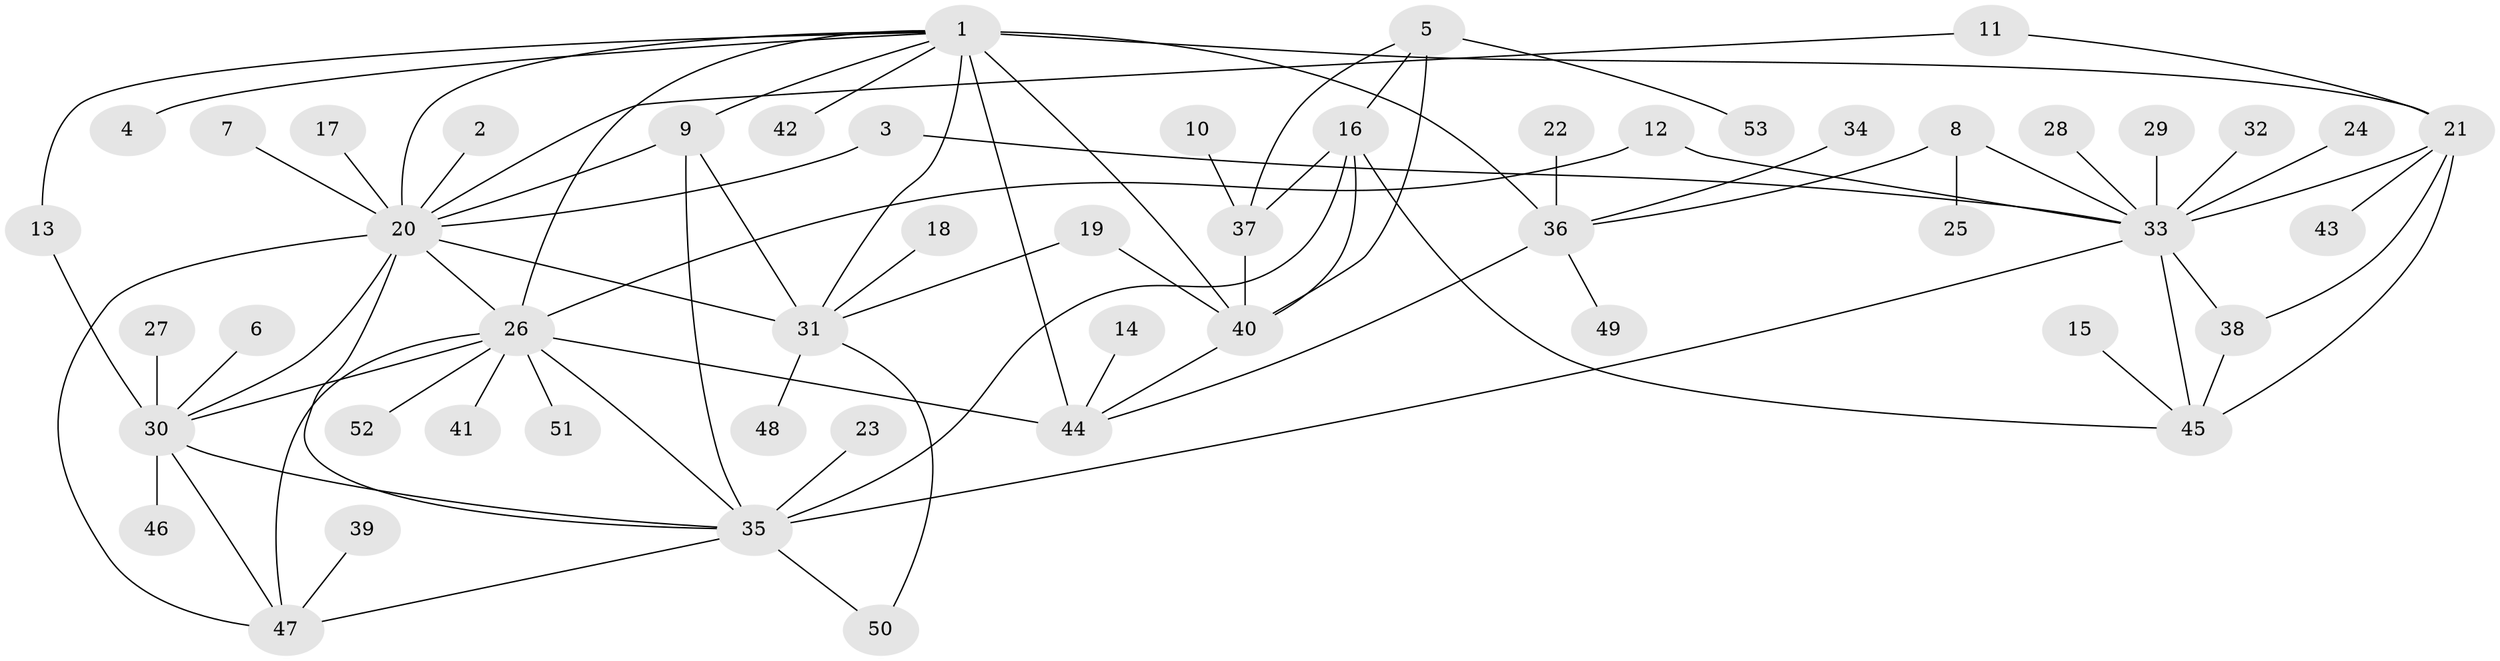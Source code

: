 // original degree distribution, {9: 0.05660377358490566, 6: 0.04716981132075472, 8: 0.018867924528301886, 5: 0.04716981132075472, 14: 0.009433962264150943, 11: 0.009433962264150943, 10: 0.009433962264150943, 7: 0.03773584905660377, 1: 0.5094339622641509, 2: 0.19811320754716982, 3: 0.05660377358490566}
// Generated by graph-tools (version 1.1) at 2025/26/03/09/25 03:26:44]
// undirected, 53 vertices, 82 edges
graph export_dot {
graph [start="1"]
  node [color=gray90,style=filled];
  1;
  2;
  3;
  4;
  5;
  6;
  7;
  8;
  9;
  10;
  11;
  12;
  13;
  14;
  15;
  16;
  17;
  18;
  19;
  20;
  21;
  22;
  23;
  24;
  25;
  26;
  27;
  28;
  29;
  30;
  31;
  32;
  33;
  34;
  35;
  36;
  37;
  38;
  39;
  40;
  41;
  42;
  43;
  44;
  45;
  46;
  47;
  48;
  49;
  50;
  51;
  52;
  53;
  1 -- 4 [weight=1.0];
  1 -- 9 [weight=2.0];
  1 -- 13 [weight=1.0];
  1 -- 20 [weight=2.0];
  1 -- 21 [weight=2.0];
  1 -- 26 [weight=1.0];
  1 -- 31 [weight=2.0];
  1 -- 36 [weight=2.0];
  1 -- 40 [weight=1.0];
  1 -- 42 [weight=1.0];
  1 -- 44 [weight=4.0];
  2 -- 20 [weight=1.0];
  3 -- 20 [weight=1.0];
  3 -- 33 [weight=1.0];
  5 -- 16 [weight=1.0];
  5 -- 37 [weight=1.0];
  5 -- 40 [weight=2.0];
  5 -- 53 [weight=1.0];
  6 -- 30 [weight=1.0];
  7 -- 20 [weight=1.0];
  8 -- 25 [weight=1.0];
  8 -- 33 [weight=1.0];
  8 -- 36 [weight=1.0];
  9 -- 20 [weight=1.0];
  9 -- 31 [weight=1.0];
  9 -- 35 [weight=1.0];
  10 -- 37 [weight=1.0];
  11 -- 20 [weight=1.0];
  11 -- 21 [weight=1.0];
  12 -- 26 [weight=1.0];
  12 -- 33 [weight=1.0];
  13 -- 30 [weight=1.0];
  14 -- 44 [weight=1.0];
  15 -- 45 [weight=1.0];
  16 -- 35 [weight=2.0];
  16 -- 37 [weight=1.0];
  16 -- 40 [weight=2.0];
  16 -- 45 [weight=1.0];
  17 -- 20 [weight=1.0];
  18 -- 31 [weight=1.0];
  19 -- 31 [weight=1.0];
  19 -- 40 [weight=1.0];
  20 -- 26 [weight=1.0];
  20 -- 30 [weight=1.0];
  20 -- 31 [weight=1.0];
  20 -- 35 [weight=1.0];
  20 -- 47 [weight=1.0];
  21 -- 33 [weight=1.0];
  21 -- 38 [weight=1.0];
  21 -- 43 [weight=1.0];
  21 -- 45 [weight=2.0];
  22 -- 36 [weight=1.0];
  23 -- 35 [weight=1.0];
  24 -- 33 [weight=1.0];
  26 -- 30 [weight=1.0];
  26 -- 35 [weight=1.0];
  26 -- 41 [weight=1.0];
  26 -- 44 [weight=1.0];
  26 -- 47 [weight=1.0];
  26 -- 51 [weight=1.0];
  26 -- 52 [weight=1.0];
  27 -- 30 [weight=1.0];
  28 -- 33 [weight=1.0];
  29 -- 33 [weight=1.0];
  30 -- 35 [weight=1.0];
  30 -- 46 [weight=1.0];
  30 -- 47 [weight=1.0];
  31 -- 48 [weight=1.0];
  31 -- 50 [weight=1.0];
  32 -- 33 [weight=1.0];
  33 -- 35 [weight=1.0];
  33 -- 38 [weight=1.0];
  33 -- 45 [weight=2.0];
  34 -- 36 [weight=1.0];
  35 -- 47 [weight=1.0];
  35 -- 50 [weight=1.0];
  36 -- 44 [weight=2.0];
  36 -- 49 [weight=1.0];
  37 -- 40 [weight=2.0];
  38 -- 45 [weight=2.0];
  39 -- 47 [weight=1.0];
  40 -- 44 [weight=1.0];
}
